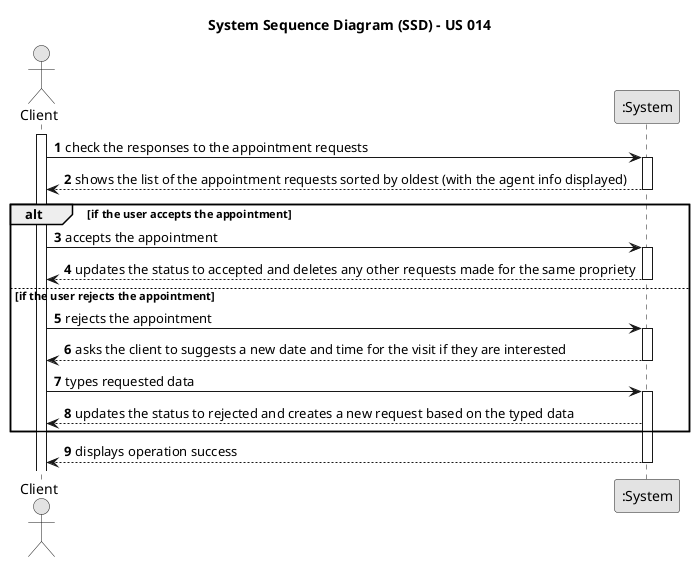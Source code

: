 @startuml
        skinparam monochrome true
        skinparam packageStyle rectangle
        skinparam shadowing false

        title System Sequence Diagram (SSD) - US 014

        autonumber

        actor "Client" as client
        participant ":System" as system

        activate client

        client -> system : check the responses to the appointment requests
        activate system

        system --> client : shows the list of the appointment requests sorted by oldest (with the agent info displayed)
        deactivate system
        alt if the user accepts the appointment
        client -> system : accepts the appointment
        activate system
        system --> client : updates the status to accepted and deletes any other requests made for the same propriety
        deactivate system
        else if the user rejects the appointment

        client -> system : rejects the appointment
        activate system
        system --> client : asks the client to suggests a new date and time for the visit if they are interested
        deactivate system
        client -> system : types requested data
        activate system
        system --> client : updates the status to rejected and creates a new request based on the typed data

        end alt


        system --> client : displays operation success
        deactivate system

        @enduml
